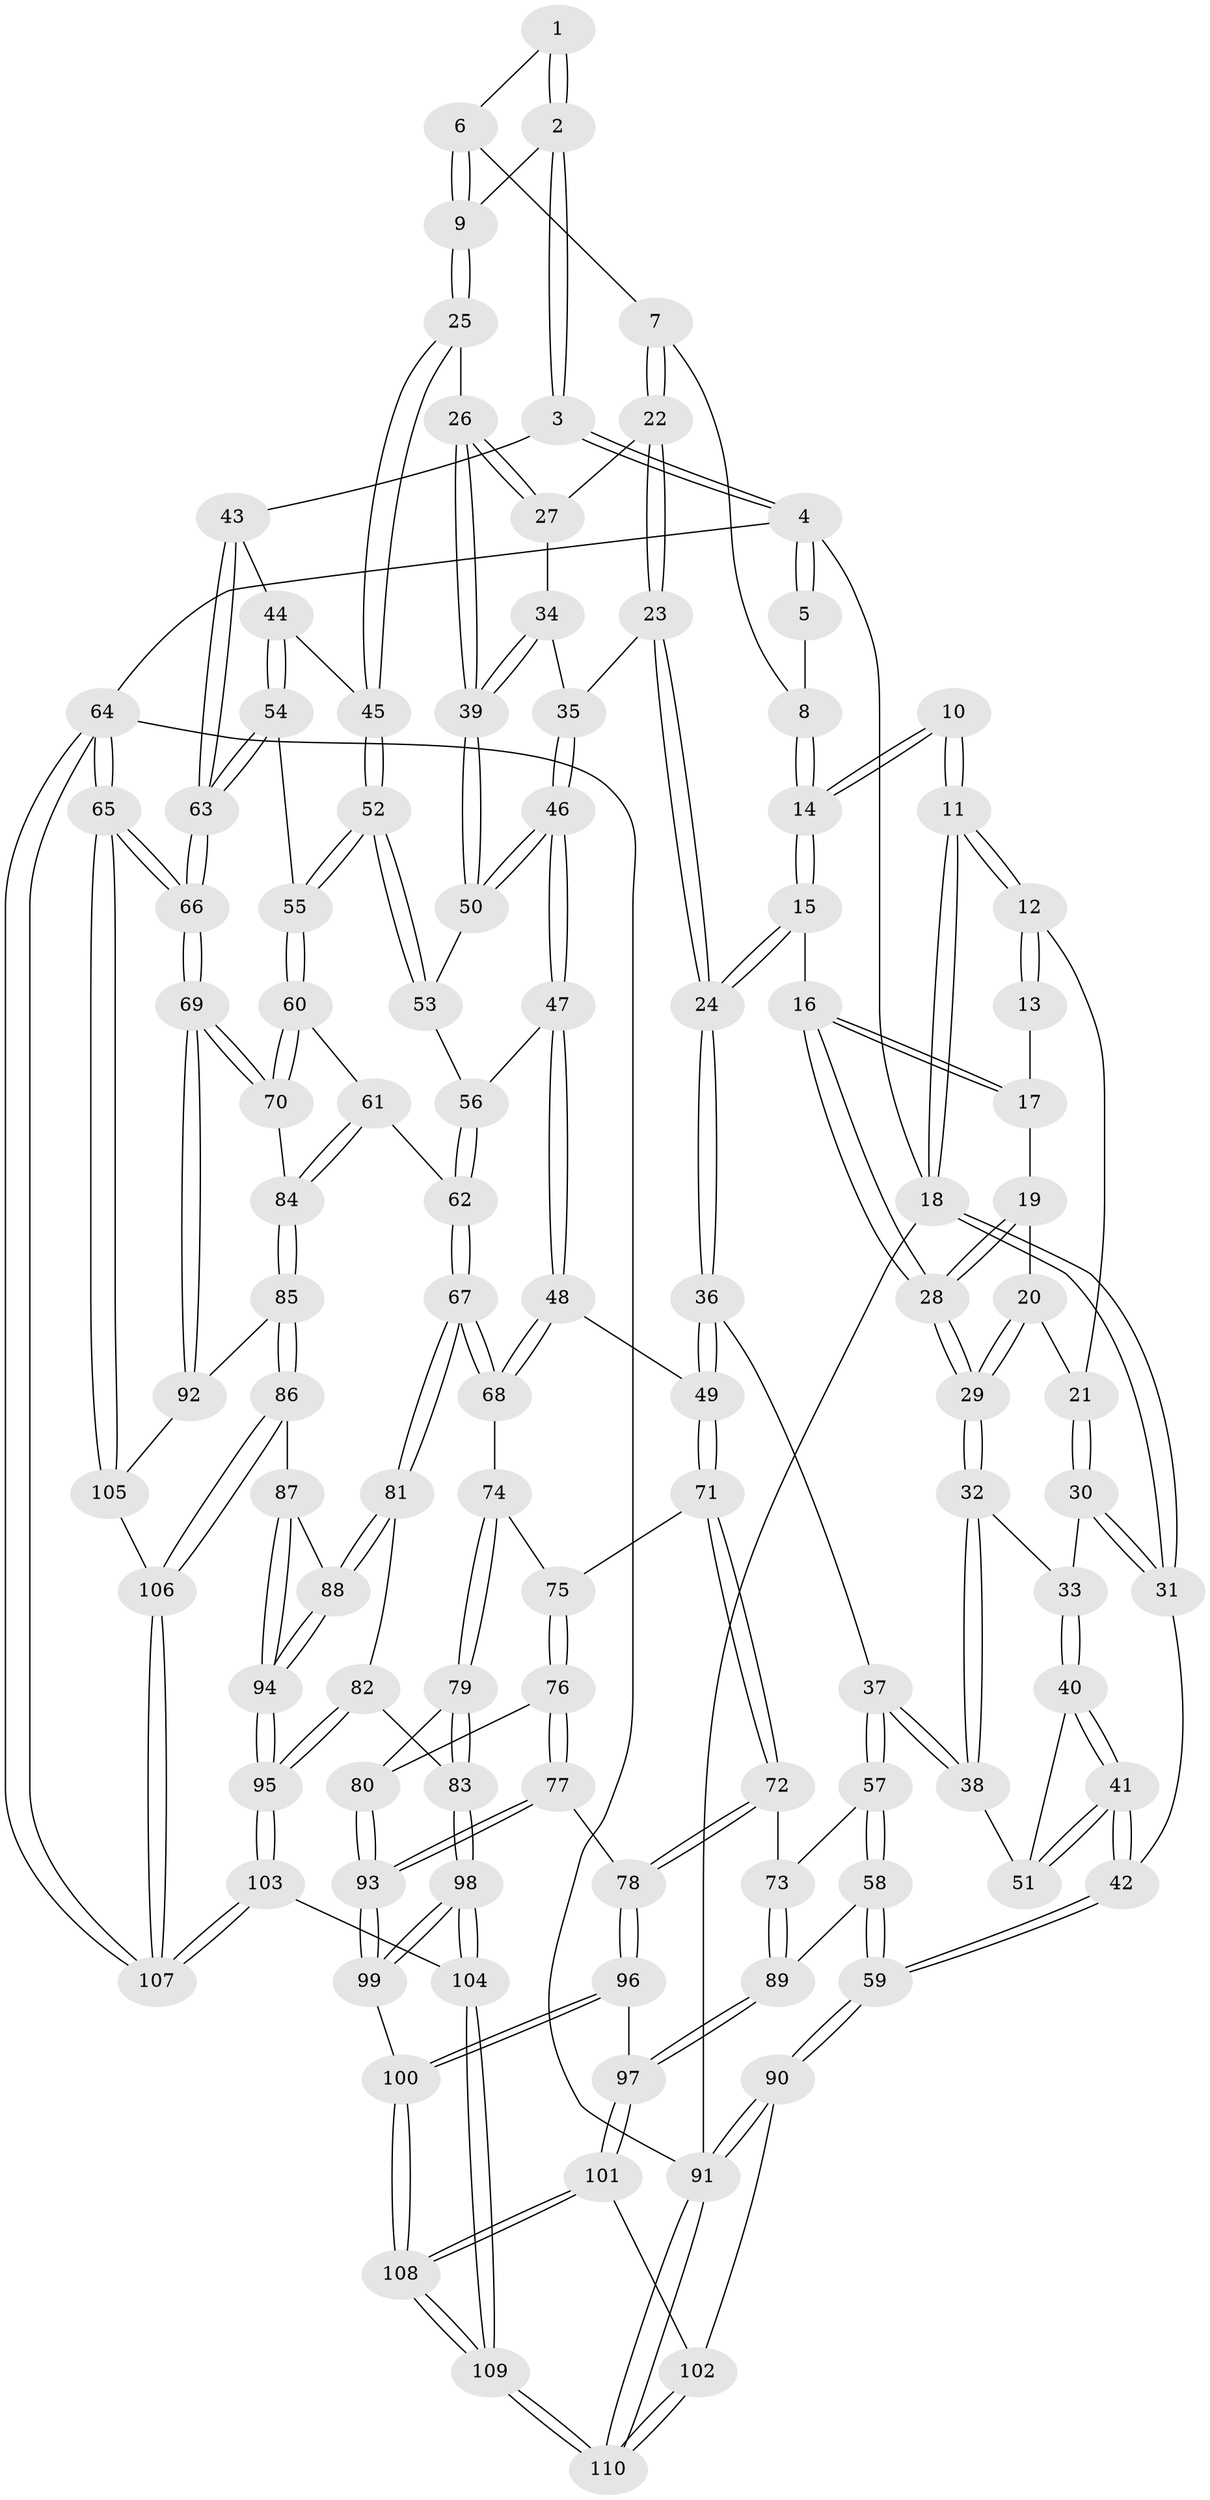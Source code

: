 // Generated by graph-tools (version 1.1) at 2025/03/03/09/25 03:03:23]
// undirected, 110 vertices, 272 edges
graph export_dot {
graph [start="1"]
  node [color=gray90,style=filled];
  1 [pos="+0.8610248849098805+0.020449828279342715"];
  2 [pos="+0.8987094656029313+0.05871366990567327"];
  3 [pos="+1+0"];
  4 [pos="+1+0"];
  5 [pos="+0.7572757845086938+0"];
  6 [pos="+0.8216551818547486+0.06598421015106538"];
  7 [pos="+0.6156737899188892+0"];
  8 [pos="+0.5927500696680517+0"];
  9 [pos="+0.838461932799192+0.1969747460346741"];
  10 [pos="+0.3263591730468756+0"];
  11 [pos="+0+0"];
  12 [pos="+0.056677283883950436+0.06900227707596994"];
  13 [pos="+0.17256177268708456+0.04422216338287662"];
  14 [pos="+0.4358601727243442+0"];
  15 [pos="+0.3899811445204336+0.12370390629548202"];
  16 [pos="+0.2810227702086029+0.1576882560728547"];
  17 [pos="+0.1778869486244531+0.09701717123153554"];
  18 [pos="+0+0"];
  19 [pos="+0.1551791782934931+0.11975371876331692"];
  20 [pos="+0.07666205688210237+0.1274990203896908"];
  21 [pos="+0.07349810897044433+0.12622118298629378"];
  22 [pos="+0.6623059406604874+0.04717818396391719"];
  23 [pos="+0.5090370594483509+0.22971892146333434"];
  24 [pos="+0.41906691351703806+0.19531250070564765"];
  25 [pos="+0.8284970429288414+0.2451825047014722"];
  26 [pos="+0.8028446345100724+0.24933937063543504"];
  27 [pos="+0.679702063505874+0.08645646141967177"];
  28 [pos="+0.18285351853204312+0.23642983023030914"];
  29 [pos="+0.1755733472678276+0.24620849964610067"];
  30 [pos="+0+0.22609871867043985"];
  31 [pos="+0+0.24963234594164957"];
  32 [pos="+0.1747191256562014+0.24876443569433324"];
  33 [pos="+0.03741551409808268+0.24786501055573712"];
  34 [pos="+0.563005565694693+0.23911613066933546"];
  35 [pos="+0.5275169156417832+0.24049243689264338"];
  36 [pos="+0.3173191627426844+0.46643258007094923"];
  37 [pos="+0.2946268236867464+0.46613428193777967"];
  38 [pos="+0.2121737488709812+0.39206213176030974"];
  39 [pos="+0.7550303731995498+0.2947600075446251"];
  40 [pos="+0.05658377027283532+0.31875665786627044"];
  41 [pos="+0+0.5039105504332458"];
  42 [pos="+0+0.5039993115797422"];
  43 [pos="+1+0.20356449919028732"];
  44 [pos="+1+0.24239102635331594"];
  45 [pos="+0.908432756158629+0.2644307433653774"];
  46 [pos="+0.5622776303047448+0.43967324562884275"];
  47 [pos="+0.5380802576468782+0.4831352604732222"];
  48 [pos="+0.5314148041716308+0.49028713562568893"];
  49 [pos="+0.3356962578563607+0.4781860700696982"];
  50 [pos="+0.7508711261925118+0.3047069271415066"];
  51 [pos="+0.12668480129931134+0.3881098474475613"];
  52 [pos="+0.9102745709054185+0.5218908527098457"];
  53 [pos="+0.7623283121600104+0.3793774423305101"];
  54 [pos="+0.9247928090977504+0.5291115168158136"];
  55 [pos="+0.9122603858170871+0.5289095312601731"];
  56 [pos="+0.7449500437606357+0.4854498667959953"];
  57 [pos="+0.18136445946698854+0.5682501038035835"];
  58 [pos="+0+0.6391959607269307"];
  59 [pos="+0+0.6212563783828664"];
  60 [pos="+0.8360857332352911+0.5981260182226436"];
  61 [pos="+0.8141681282981915+0.6112685681849946"];
  62 [pos="+0.8038438299339298+0.611849802673981"];
  63 [pos="+1+0.5831065384183106"];
  64 [pos="+1+1"];
  65 [pos="+1+1"];
  66 [pos="+1+0.7307998708317911"];
  67 [pos="+0.7517747421210491+0.642137708595576"];
  68 [pos="+0.5792855467542191+0.5803881000694561"];
  69 [pos="+1+0.7463183947367752"];
  70 [pos="+1+0.7052835945364117"];
  71 [pos="+0.3471837813145694+0.5392479481196653"];
  72 [pos="+0.2923490391803572+0.7759232281222822"];
  73 [pos="+0.21260611502376683+0.7108438342147113"];
  74 [pos="+0.557533332781932+0.6418662399690613"];
  75 [pos="+0.40948570314020194+0.6613457593588674"];
  76 [pos="+0.41617041820711625+0.6875544222985349"];
  77 [pos="+0.3018408993219582+0.7789970022303986"];
  78 [pos="+0.29313253283155627+0.7776196890471812"];
  79 [pos="+0.5353676763429617+0.7640547959324007"];
  80 [pos="+0.4780685840771003+0.751608599153662"];
  81 [pos="+0.7216351324850933+0.7408677725499881"];
  82 [pos="+0.6788272950790525+0.7613819207092761"];
  83 [pos="+0.5381184644909661+0.7680182224027087"];
  84 [pos="+0.8636469186054242+0.6902395928335213"];
  85 [pos="+0.9145595145562875+0.8143397569855965"];
  86 [pos="+0.8611680424137603+0.8365927162859845"];
  87 [pos="+0.8585440561760542+0.8366521472049737"];
  88 [pos="+0.7354594105716609+0.760950566318559"];
  89 [pos="+0.09525725711823535+0.7850749156897842"];
  90 [pos="+0+0.9615220524857072"];
  91 [pos="+0+1"];
  92 [pos="+0.9222864386691871+0.8159427854789747"];
  93 [pos="+0.36697705772274264+0.8117852962065779"];
  94 [pos="+0.7338466870908379+0.9317272697589819"];
  95 [pos="+0.617725183813979+1"];
  96 [pos="+0.22724971648117745+0.867971488819518"];
  97 [pos="+0.12738312006841546+0.8556321817376147"];
  98 [pos="+0.5275261210528298+1"];
  99 [pos="+0.4763134510980361+1"];
  100 [pos="+0.23005208040034408+0.87378751886144"];
  101 [pos="+0.0908168695158463+0.9079818207151947"];
  102 [pos="+0.0901792021571371+0.9081123052116206"];
  103 [pos="+0.6006901964577063+1"];
  104 [pos="+0.5359139390439468+1"];
  105 [pos="+0.9410994187280787+0.8928323066446203"];
  106 [pos="+0.8610379719741168+1"];
  107 [pos="+0.7985153827341865+1"];
  108 [pos="+0.16966432171416812+1"];
  109 [pos="+0.18554339826549332+1"];
  110 [pos="+0+1"];
  1 -- 2;
  1 -- 2;
  1 -- 6;
  2 -- 3;
  2 -- 3;
  2 -- 9;
  3 -- 4;
  3 -- 4;
  3 -- 43;
  4 -- 5;
  4 -- 5;
  4 -- 18;
  4 -- 64;
  5 -- 8;
  6 -- 7;
  6 -- 9;
  6 -- 9;
  7 -- 8;
  7 -- 22;
  7 -- 22;
  8 -- 14;
  8 -- 14;
  9 -- 25;
  9 -- 25;
  10 -- 11;
  10 -- 11;
  10 -- 14;
  10 -- 14;
  11 -- 12;
  11 -- 12;
  11 -- 18;
  11 -- 18;
  12 -- 13;
  12 -- 13;
  12 -- 21;
  13 -- 17;
  14 -- 15;
  14 -- 15;
  15 -- 16;
  15 -- 24;
  15 -- 24;
  16 -- 17;
  16 -- 17;
  16 -- 28;
  16 -- 28;
  17 -- 19;
  18 -- 31;
  18 -- 31;
  18 -- 91;
  19 -- 20;
  19 -- 28;
  19 -- 28;
  20 -- 21;
  20 -- 29;
  20 -- 29;
  21 -- 30;
  21 -- 30;
  22 -- 23;
  22 -- 23;
  22 -- 27;
  23 -- 24;
  23 -- 24;
  23 -- 35;
  24 -- 36;
  24 -- 36;
  25 -- 26;
  25 -- 45;
  25 -- 45;
  26 -- 27;
  26 -- 27;
  26 -- 39;
  26 -- 39;
  27 -- 34;
  28 -- 29;
  28 -- 29;
  29 -- 32;
  29 -- 32;
  30 -- 31;
  30 -- 31;
  30 -- 33;
  31 -- 42;
  32 -- 33;
  32 -- 38;
  32 -- 38;
  33 -- 40;
  33 -- 40;
  34 -- 35;
  34 -- 39;
  34 -- 39;
  35 -- 46;
  35 -- 46;
  36 -- 37;
  36 -- 49;
  36 -- 49;
  37 -- 38;
  37 -- 38;
  37 -- 57;
  37 -- 57;
  38 -- 51;
  39 -- 50;
  39 -- 50;
  40 -- 41;
  40 -- 41;
  40 -- 51;
  41 -- 42;
  41 -- 42;
  41 -- 51;
  41 -- 51;
  42 -- 59;
  42 -- 59;
  43 -- 44;
  43 -- 63;
  43 -- 63;
  44 -- 45;
  44 -- 54;
  44 -- 54;
  45 -- 52;
  45 -- 52;
  46 -- 47;
  46 -- 47;
  46 -- 50;
  46 -- 50;
  47 -- 48;
  47 -- 48;
  47 -- 56;
  48 -- 49;
  48 -- 68;
  48 -- 68;
  49 -- 71;
  49 -- 71;
  50 -- 53;
  52 -- 53;
  52 -- 53;
  52 -- 55;
  52 -- 55;
  53 -- 56;
  54 -- 55;
  54 -- 63;
  54 -- 63;
  55 -- 60;
  55 -- 60;
  56 -- 62;
  56 -- 62;
  57 -- 58;
  57 -- 58;
  57 -- 73;
  58 -- 59;
  58 -- 59;
  58 -- 89;
  59 -- 90;
  59 -- 90;
  60 -- 61;
  60 -- 70;
  60 -- 70;
  61 -- 62;
  61 -- 84;
  61 -- 84;
  62 -- 67;
  62 -- 67;
  63 -- 66;
  63 -- 66;
  64 -- 65;
  64 -- 65;
  64 -- 107;
  64 -- 107;
  64 -- 91;
  65 -- 66;
  65 -- 66;
  65 -- 105;
  65 -- 105;
  66 -- 69;
  66 -- 69;
  67 -- 68;
  67 -- 68;
  67 -- 81;
  67 -- 81;
  68 -- 74;
  69 -- 70;
  69 -- 70;
  69 -- 92;
  69 -- 92;
  70 -- 84;
  71 -- 72;
  71 -- 72;
  71 -- 75;
  72 -- 73;
  72 -- 78;
  72 -- 78;
  73 -- 89;
  73 -- 89;
  74 -- 75;
  74 -- 79;
  74 -- 79;
  75 -- 76;
  75 -- 76;
  76 -- 77;
  76 -- 77;
  76 -- 80;
  77 -- 78;
  77 -- 93;
  77 -- 93;
  78 -- 96;
  78 -- 96;
  79 -- 80;
  79 -- 83;
  79 -- 83;
  80 -- 93;
  80 -- 93;
  81 -- 82;
  81 -- 88;
  81 -- 88;
  82 -- 83;
  82 -- 95;
  82 -- 95;
  83 -- 98;
  83 -- 98;
  84 -- 85;
  84 -- 85;
  85 -- 86;
  85 -- 86;
  85 -- 92;
  86 -- 87;
  86 -- 106;
  86 -- 106;
  87 -- 88;
  87 -- 94;
  87 -- 94;
  88 -- 94;
  88 -- 94;
  89 -- 97;
  89 -- 97;
  90 -- 91;
  90 -- 91;
  90 -- 102;
  91 -- 110;
  91 -- 110;
  92 -- 105;
  93 -- 99;
  93 -- 99;
  94 -- 95;
  94 -- 95;
  95 -- 103;
  95 -- 103;
  96 -- 97;
  96 -- 100;
  96 -- 100;
  97 -- 101;
  97 -- 101;
  98 -- 99;
  98 -- 99;
  98 -- 104;
  98 -- 104;
  99 -- 100;
  100 -- 108;
  100 -- 108;
  101 -- 102;
  101 -- 108;
  101 -- 108;
  102 -- 110;
  102 -- 110;
  103 -- 104;
  103 -- 107;
  103 -- 107;
  104 -- 109;
  104 -- 109;
  105 -- 106;
  106 -- 107;
  106 -- 107;
  108 -- 109;
  108 -- 109;
  109 -- 110;
  109 -- 110;
}
